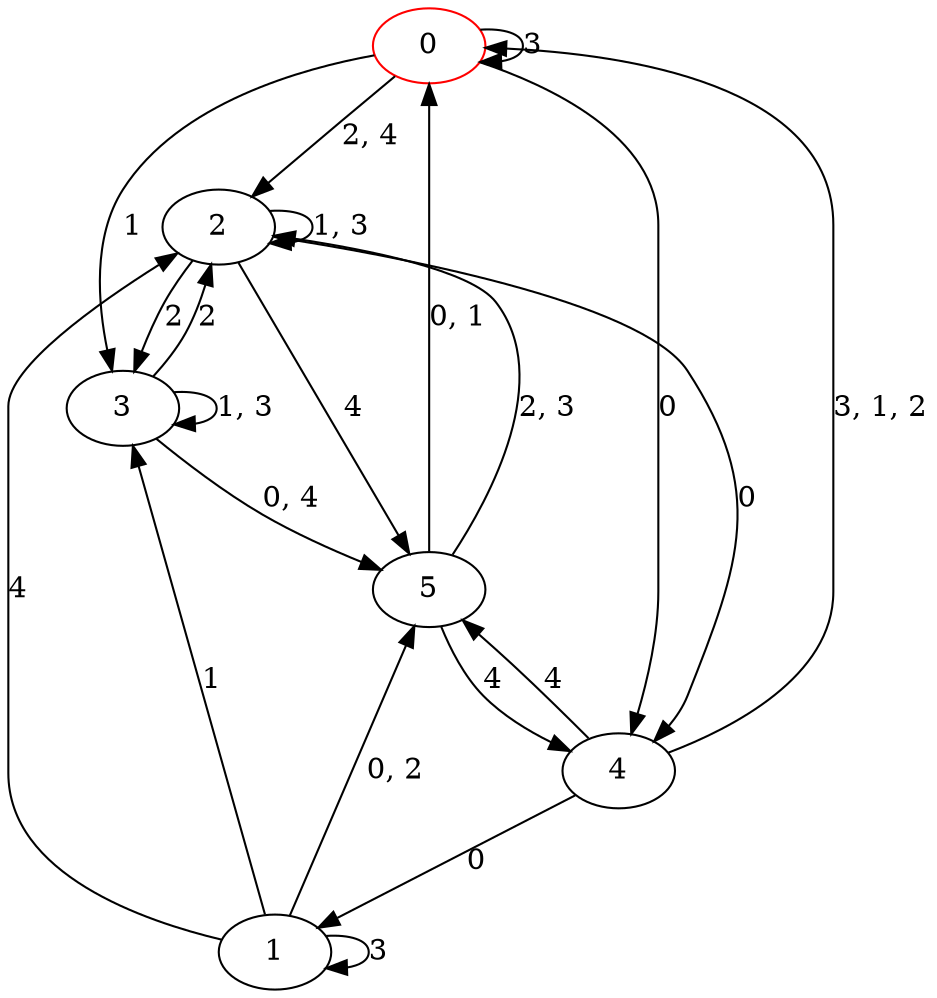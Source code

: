 digraph g {
0 [label= "0"] [color="red"];
1 [label= "1"];
2 [label= "2"];
3 [label= "3"];
4 [label= "4"];
5 [label= "5"];
0 -> 4[label= "0"];
0 -> 3[label= "1"];
0 -> 0[label= "3"];
1 -> 3[label= "1"];
1 -> 1[label= "3"];
1 -> 2[label= "4"];
2 -> 4[label= "0"];
2 -> 3[label= "2"];
2 -> 5[label= "4"];
3 -> 2[label= "2"];
4 -> 1[label= "0"];
4 -> 5[label= "4"];
5 -> 4[label= "4"];
0 -> 2[label= "2, 4"];
1 -> 5[label= "0, 2"];
2 -> 2[label= "1, 3"];
3 -> 5[label= "0, 4"];
3 -> 3[label= "1, 3"];
4 -> 0[label= "3, 1, 2"];
5 -> 0[label= "0, 1"];
5 -> 2[label= "2, 3"];
}

